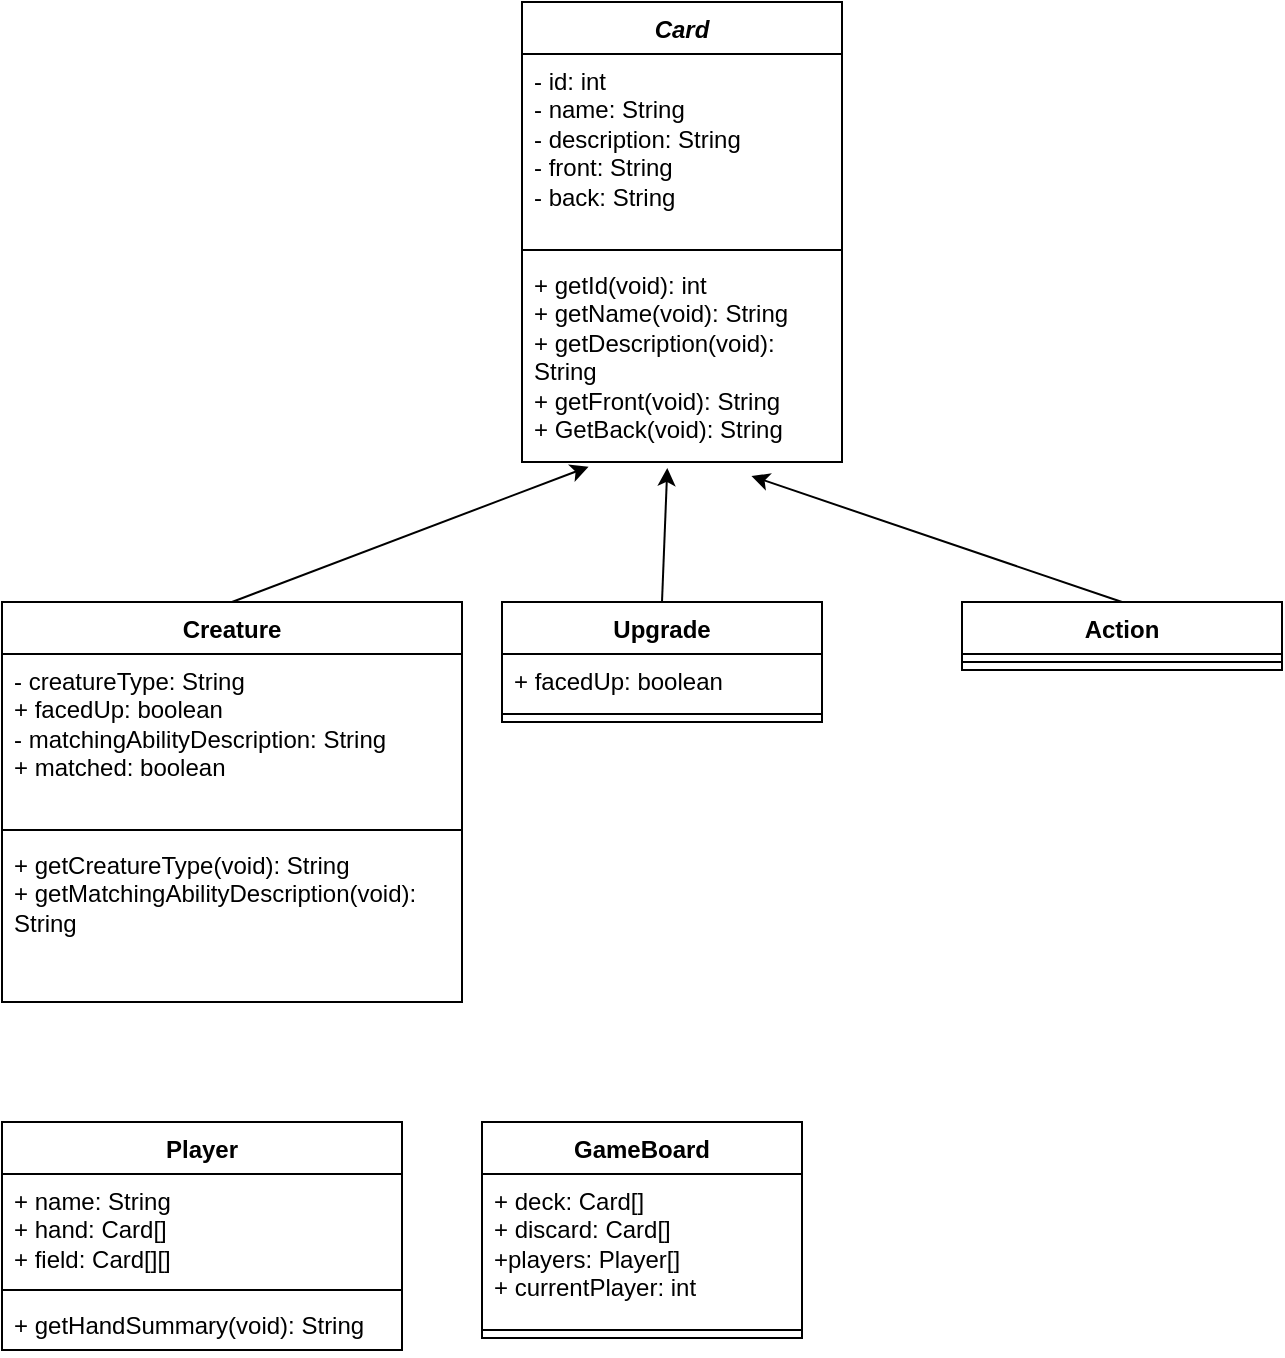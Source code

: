 <mxfile version="21.6.1" type="device">
  <diagram name="Page-1" id="l5ogqGQXFQwiLdbKCCwK">
    <mxGraphModel dx="780" dy="496" grid="1" gridSize="10" guides="1" tooltips="1" connect="1" arrows="1" fold="1" page="1" pageScale="1" pageWidth="850" pageHeight="1100" math="0" shadow="0">
      <root>
        <mxCell id="0" />
        <mxCell id="1" parent="0" />
        <mxCell id="XdopGmOZAtYLOS5sCy4k-1" value="&lt;i&gt;Card&lt;/i&gt;" style="swimlane;fontStyle=1;align=center;verticalAlign=top;childLayout=stackLayout;horizontal=1;startSize=26;horizontalStack=0;resizeParent=1;resizeParentMax=0;resizeLast=0;collapsible=1;marginBottom=0;whiteSpace=wrap;html=1;" vertex="1" parent="1">
          <mxGeometry x="330" y="40" width="160" height="230" as="geometry" />
        </mxCell>
        <mxCell id="XdopGmOZAtYLOS5sCy4k-2" value="- id: int&lt;br&gt;- name: String&lt;br&gt;- description: String&lt;br&gt;- front: String&lt;br&gt;- back: String" style="text;strokeColor=none;fillColor=none;align=left;verticalAlign=top;spacingLeft=4;spacingRight=4;overflow=hidden;rotatable=0;points=[[0,0.5],[1,0.5]];portConstraint=eastwest;whiteSpace=wrap;html=1;" vertex="1" parent="XdopGmOZAtYLOS5sCy4k-1">
          <mxGeometry y="26" width="160" height="94" as="geometry" />
        </mxCell>
        <mxCell id="XdopGmOZAtYLOS5sCy4k-3" value="" style="line;strokeWidth=1;fillColor=none;align=left;verticalAlign=middle;spacingTop=-1;spacingLeft=3;spacingRight=3;rotatable=0;labelPosition=right;points=[];portConstraint=eastwest;strokeColor=inherit;" vertex="1" parent="XdopGmOZAtYLOS5sCy4k-1">
          <mxGeometry y="120" width="160" height="8" as="geometry" />
        </mxCell>
        <mxCell id="XdopGmOZAtYLOS5sCy4k-4" value="+ getId(void): int&lt;br&gt;+ getName(void): String&lt;br&gt;+ getDescription(void): String&lt;br&gt;+ getFront(void): String&lt;br&gt;+ GetBack(void): String" style="text;strokeColor=none;fillColor=none;align=left;verticalAlign=top;spacingLeft=4;spacingRight=4;overflow=hidden;rotatable=0;points=[[0,0.5],[1,0.5]];portConstraint=eastwest;whiteSpace=wrap;html=1;" vertex="1" parent="XdopGmOZAtYLOS5sCy4k-1">
          <mxGeometry y="128" width="160" height="102" as="geometry" />
        </mxCell>
        <mxCell id="XdopGmOZAtYLOS5sCy4k-5" value="Creature" style="swimlane;fontStyle=1;align=center;verticalAlign=top;childLayout=stackLayout;horizontal=1;startSize=26;horizontalStack=0;resizeParent=1;resizeParentMax=0;resizeLast=0;collapsible=1;marginBottom=0;whiteSpace=wrap;html=1;" vertex="1" parent="1">
          <mxGeometry x="70" y="340" width="230" height="200" as="geometry" />
        </mxCell>
        <mxCell id="XdopGmOZAtYLOS5sCy4k-6" value="- creatureType: String&lt;br&gt;+ facedUp: boolean&lt;br&gt;- matchingAbilityDescription: String&lt;br&gt;+ matched: boolean" style="text;strokeColor=none;fillColor=none;align=left;verticalAlign=top;spacingLeft=4;spacingRight=4;overflow=hidden;rotatable=0;points=[[0,0.5],[1,0.5]];portConstraint=eastwest;whiteSpace=wrap;html=1;" vertex="1" parent="XdopGmOZAtYLOS5sCy4k-5">
          <mxGeometry y="26" width="230" height="84" as="geometry" />
        </mxCell>
        <mxCell id="XdopGmOZAtYLOS5sCy4k-7" value="" style="line;strokeWidth=1;fillColor=none;align=left;verticalAlign=middle;spacingTop=-1;spacingLeft=3;spacingRight=3;rotatable=0;labelPosition=right;points=[];portConstraint=eastwest;strokeColor=inherit;" vertex="1" parent="XdopGmOZAtYLOS5sCy4k-5">
          <mxGeometry y="110" width="230" height="8" as="geometry" />
        </mxCell>
        <mxCell id="XdopGmOZAtYLOS5sCy4k-8" value="+ getCreatureType(void): String&lt;br&gt;+ getMatchingAbilityDescription(void): String" style="text;strokeColor=none;fillColor=none;align=left;verticalAlign=top;spacingLeft=4;spacingRight=4;overflow=hidden;rotatable=0;points=[[0,0.5],[1,0.5]];portConstraint=eastwest;whiteSpace=wrap;html=1;" vertex="1" parent="XdopGmOZAtYLOS5sCy4k-5">
          <mxGeometry y="118" width="230" height="82" as="geometry" />
        </mxCell>
        <mxCell id="XdopGmOZAtYLOS5sCy4k-9" value="Upgrade" style="swimlane;fontStyle=1;align=center;verticalAlign=top;childLayout=stackLayout;horizontal=1;startSize=26;horizontalStack=0;resizeParent=1;resizeParentMax=0;resizeLast=0;collapsible=1;marginBottom=0;whiteSpace=wrap;html=1;" vertex="1" parent="1">
          <mxGeometry x="320" y="340" width="160" height="60" as="geometry" />
        </mxCell>
        <mxCell id="XdopGmOZAtYLOS5sCy4k-10" value="+ facedUp: boolean" style="text;strokeColor=none;fillColor=none;align=left;verticalAlign=top;spacingLeft=4;spacingRight=4;overflow=hidden;rotatable=0;points=[[0,0.5],[1,0.5]];portConstraint=eastwest;whiteSpace=wrap;html=1;" vertex="1" parent="XdopGmOZAtYLOS5sCy4k-9">
          <mxGeometry y="26" width="160" height="26" as="geometry" />
        </mxCell>
        <mxCell id="XdopGmOZAtYLOS5sCy4k-11" value="" style="line;strokeWidth=1;fillColor=none;align=left;verticalAlign=middle;spacingTop=-1;spacingLeft=3;spacingRight=3;rotatable=0;labelPosition=right;points=[];portConstraint=eastwest;strokeColor=inherit;" vertex="1" parent="XdopGmOZAtYLOS5sCy4k-9">
          <mxGeometry y="52" width="160" height="8" as="geometry" />
        </mxCell>
        <mxCell id="XdopGmOZAtYLOS5sCy4k-13" value="Action" style="swimlane;fontStyle=1;align=center;verticalAlign=top;childLayout=stackLayout;horizontal=1;startSize=26;horizontalStack=0;resizeParent=1;resizeParentMax=0;resizeLast=0;collapsible=1;marginBottom=0;whiteSpace=wrap;html=1;" vertex="1" parent="1">
          <mxGeometry x="550" y="340" width="160" height="34" as="geometry" />
        </mxCell>
        <mxCell id="XdopGmOZAtYLOS5sCy4k-15" value="" style="line;strokeWidth=1;fillColor=none;align=left;verticalAlign=middle;spacingTop=-1;spacingLeft=3;spacingRight=3;rotatable=0;labelPosition=right;points=[];portConstraint=eastwest;strokeColor=inherit;" vertex="1" parent="XdopGmOZAtYLOS5sCy4k-13">
          <mxGeometry y="26" width="160" height="8" as="geometry" />
        </mxCell>
        <mxCell id="XdopGmOZAtYLOS5sCy4k-17" value="" style="endArrow=classic;html=1;rounded=0;exitX=0.5;exitY=0;exitDx=0;exitDy=0;entryX=0.208;entryY=1.023;entryDx=0;entryDy=0;entryPerimeter=0;" edge="1" parent="1" source="XdopGmOZAtYLOS5sCy4k-5" target="XdopGmOZAtYLOS5sCy4k-4">
          <mxGeometry width="50" height="50" relative="1" as="geometry">
            <mxPoint x="170" y="330" as="sourcePoint" />
            <mxPoint x="220" y="280" as="targetPoint" />
          </mxGeometry>
        </mxCell>
        <mxCell id="XdopGmOZAtYLOS5sCy4k-18" value="" style="endArrow=classic;html=1;rounded=0;entryX=0.454;entryY=1.029;entryDx=0;entryDy=0;entryPerimeter=0;exitX=0.5;exitY=0;exitDx=0;exitDy=0;" edge="1" parent="1" source="XdopGmOZAtYLOS5sCy4k-9" target="XdopGmOZAtYLOS5sCy4k-4">
          <mxGeometry width="50" height="50" relative="1" as="geometry">
            <mxPoint x="390" y="340" as="sourcePoint" />
            <mxPoint x="440" y="290" as="targetPoint" />
          </mxGeometry>
        </mxCell>
        <mxCell id="XdopGmOZAtYLOS5sCy4k-19" value="" style="endArrow=classic;html=1;rounded=0;exitX=0.5;exitY=0;exitDx=0;exitDy=0;entryX=0.717;entryY=1.069;entryDx=0;entryDy=0;entryPerimeter=0;" edge="1" parent="1" source="XdopGmOZAtYLOS5sCy4k-13" target="XdopGmOZAtYLOS5sCy4k-4">
          <mxGeometry width="50" height="50" relative="1" as="geometry">
            <mxPoint x="620" y="320" as="sourcePoint" />
            <mxPoint x="440" y="280" as="targetPoint" />
          </mxGeometry>
        </mxCell>
        <mxCell id="XdopGmOZAtYLOS5sCy4k-20" value="Player" style="swimlane;fontStyle=1;align=center;verticalAlign=top;childLayout=stackLayout;horizontal=1;startSize=26;horizontalStack=0;resizeParent=1;resizeParentMax=0;resizeLast=0;collapsible=1;marginBottom=0;whiteSpace=wrap;html=1;" vertex="1" parent="1">
          <mxGeometry x="70" y="600" width="200" height="114" as="geometry" />
        </mxCell>
        <mxCell id="XdopGmOZAtYLOS5sCy4k-21" value="+ name: String&lt;br&gt;+ hand: Card[]&lt;br&gt;+ field: Card[][]&amp;nbsp;" style="text;strokeColor=none;fillColor=none;align=left;verticalAlign=top;spacingLeft=4;spacingRight=4;overflow=hidden;rotatable=0;points=[[0,0.5],[1,0.5]];portConstraint=eastwest;whiteSpace=wrap;html=1;" vertex="1" parent="XdopGmOZAtYLOS5sCy4k-20">
          <mxGeometry y="26" width="200" height="54" as="geometry" />
        </mxCell>
        <mxCell id="XdopGmOZAtYLOS5sCy4k-22" value="" style="line;strokeWidth=1;fillColor=none;align=left;verticalAlign=middle;spacingTop=-1;spacingLeft=3;spacingRight=3;rotatable=0;labelPosition=right;points=[];portConstraint=eastwest;strokeColor=inherit;" vertex="1" parent="XdopGmOZAtYLOS5sCy4k-20">
          <mxGeometry y="80" width="200" height="8" as="geometry" />
        </mxCell>
        <mxCell id="XdopGmOZAtYLOS5sCy4k-23" value="+ getHandSummary(void): String" style="text;strokeColor=none;fillColor=none;align=left;verticalAlign=top;spacingLeft=4;spacingRight=4;overflow=hidden;rotatable=0;points=[[0,0.5],[1,0.5]];portConstraint=eastwest;whiteSpace=wrap;html=1;" vertex="1" parent="XdopGmOZAtYLOS5sCy4k-20">
          <mxGeometry y="88" width="200" height="26" as="geometry" />
        </mxCell>
        <mxCell id="XdopGmOZAtYLOS5sCy4k-24" value="GameBoard" style="swimlane;fontStyle=1;align=center;verticalAlign=top;childLayout=stackLayout;horizontal=1;startSize=26;horizontalStack=0;resizeParent=1;resizeParentMax=0;resizeLast=0;collapsible=1;marginBottom=0;whiteSpace=wrap;html=1;" vertex="1" parent="1">
          <mxGeometry x="310" y="600" width="160" height="108" as="geometry" />
        </mxCell>
        <mxCell id="XdopGmOZAtYLOS5sCy4k-25" value="+ deck: Card[]&lt;br&gt;+ discard: Card[]&lt;br&gt;+players: Player[]&lt;br&gt;+ currentPlayer: int" style="text;strokeColor=none;fillColor=none;align=left;verticalAlign=top;spacingLeft=4;spacingRight=4;overflow=hidden;rotatable=0;points=[[0,0.5],[1,0.5]];portConstraint=eastwest;whiteSpace=wrap;html=1;" vertex="1" parent="XdopGmOZAtYLOS5sCy4k-24">
          <mxGeometry y="26" width="160" height="74" as="geometry" />
        </mxCell>
        <mxCell id="XdopGmOZAtYLOS5sCy4k-26" value="" style="line;strokeWidth=1;fillColor=none;align=left;verticalAlign=middle;spacingTop=-1;spacingLeft=3;spacingRight=3;rotatable=0;labelPosition=right;points=[];portConstraint=eastwest;strokeColor=inherit;" vertex="1" parent="XdopGmOZAtYLOS5sCy4k-24">
          <mxGeometry y="100" width="160" height="8" as="geometry" />
        </mxCell>
      </root>
    </mxGraphModel>
  </diagram>
</mxfile>
